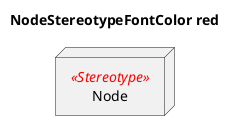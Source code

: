 @startuml
'!include ../../../plantuml-styles/plantuml-ae-skinparam-ex.iuml

skinparam NodeStereotypeFontColor red

title NodeStereotypeFontColor red

node Node <<Stereotype>>
@enduml